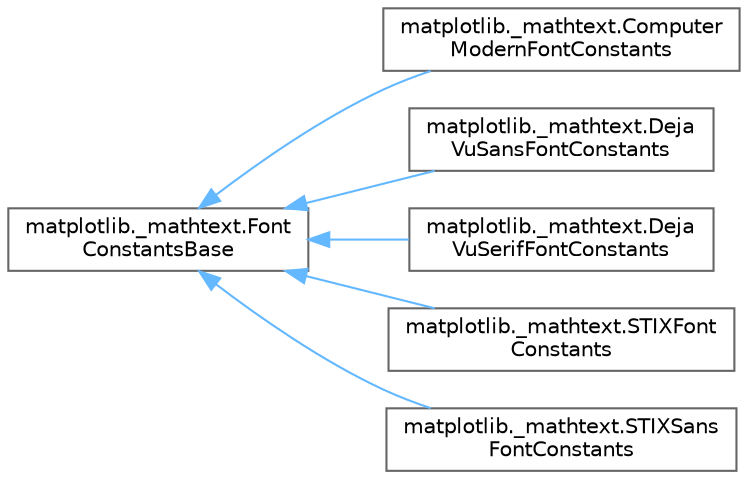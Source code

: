 digraph "Graphical Class Hierarchy"
{
 // LATEX_PDF_SIZE
  bgcolor="transparent";
  edge [fontname=Helvetica,fontsize=10,labelfontname=Helvetica,labelfontsize=10];
  node [fontname=Helvetica,fontsize=10,shape=box,height=0.2,width=0.4];
  rankdir="LR";
  Node0 [id="Node000000",label="matplotlib._mathtext.Font\lConstantsBase",height=0.2,width=0.4,color="grey40", fillcolor="white", style="filled",URL="$d3/de0/classmatplotlib_1_1__mathtext_1_1FontConstantsBase.html",tooltip=" "];
  Node0 -> Node1 [id="edge3552_Node000000_Node000001",dir="back",color="steelblue1",style="solid",tooltip=" "];
  Node1 [id="Node000001",label="matplotlib._mathtext.Computer\lModernFontConstants",height=0.2,width=0.4,color="grey40", fillcolor="white", style="filled",URL="$da/dfe/classmatplotlib_1_1__mathtext_1_1ComputerModernFontConstants.html",tooltip=" "];
  Node0 -> Node2 [id="edge3553_Node000000_Node000002",dir="back",color="steelblue1",style="solid",tooltip=" "];
  Node2 [id="Node000002",label="matplotlib._mathtext.Deja\lVuSansFontConstants",height=0.2,width=0.4,color="grey40", fillcolor="white", style="filled",URL="$d2/d6f/classmatplotlib_1_1__mathtext_1_1DejaVuSansFontConstants.html",tooltip=" "];
  Node0 -> Node3 [id="edge3554_Node000000_Node000003",dir="back",color="steelblue1",style="solid",tooltip=" "];
  Node3 [id="Node000003",label="matplotlib._mathtext.Deja\lVuSerifFontConstants",height=0.2,width=0.4,color="grey40", fillcolor="white", style="filled",URL="$d5/dbe/classmatplotlib_1_1__mathtext_1_1DejaVuSerifFontConstants.html",tooltip=" "];
  Node0 -> Node4 [id="edge3555_Node000000_Node000004",dir="back",color="steelblue1",style="solid",tooltip=" "];
  Node4 [id="Node000004",label="matplotlib._mathtext.STIXFont\lConstants",height=0.2,width=0.4,color="grey40", fillcolor="white", style="filled",URL="$d2/d32/classmatplotlib_1_1__mathtext_1_1STIXFontConstants.html",tooltip=" "];
  Node0 -> Node5 [id="edge3556_Node000000_Node000005",dir="back",color="steelblue1",style="solid",tooltip=" "];
  Node5 [id="Node000005",label="matplotlib._mathtext.STIXSans\lFontConstants",height=0.2,width=0.4,color="grey40", fillcolor="white", style="filled",URL="$dc/d7e/classmatplotlib_1_1__mathtext_1_1STIXSansFontConstants.html",tooltip=" "];
}
